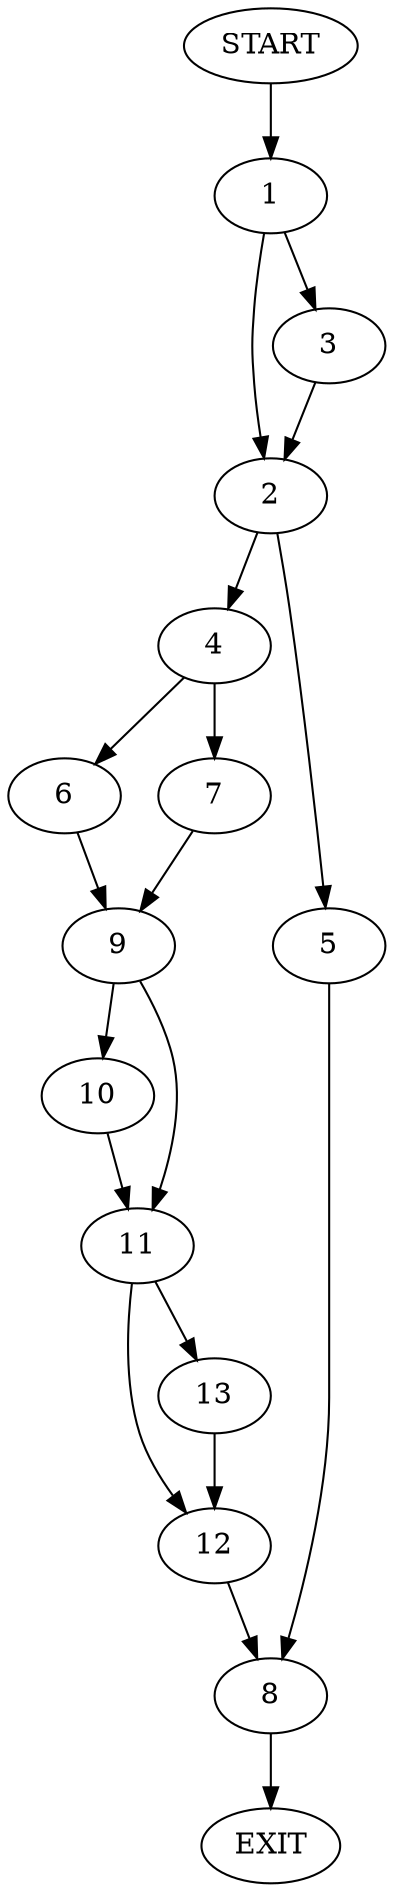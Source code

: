 digraph {
0 [label="START"]
14 [label="EXIT"]
0 -> 1
1 -> 2
1 -> 3
3 -> 2
2 -> 4
2 -> 5
4 -> 6
4 -> 7
5 -> 8
8 -> 14
7 -> 9
6 -> 9
9 -> 10
9 -> 11
10 -> 11
11 -> 12
11 -> 13
13 -> 12
12 -> 8
}

